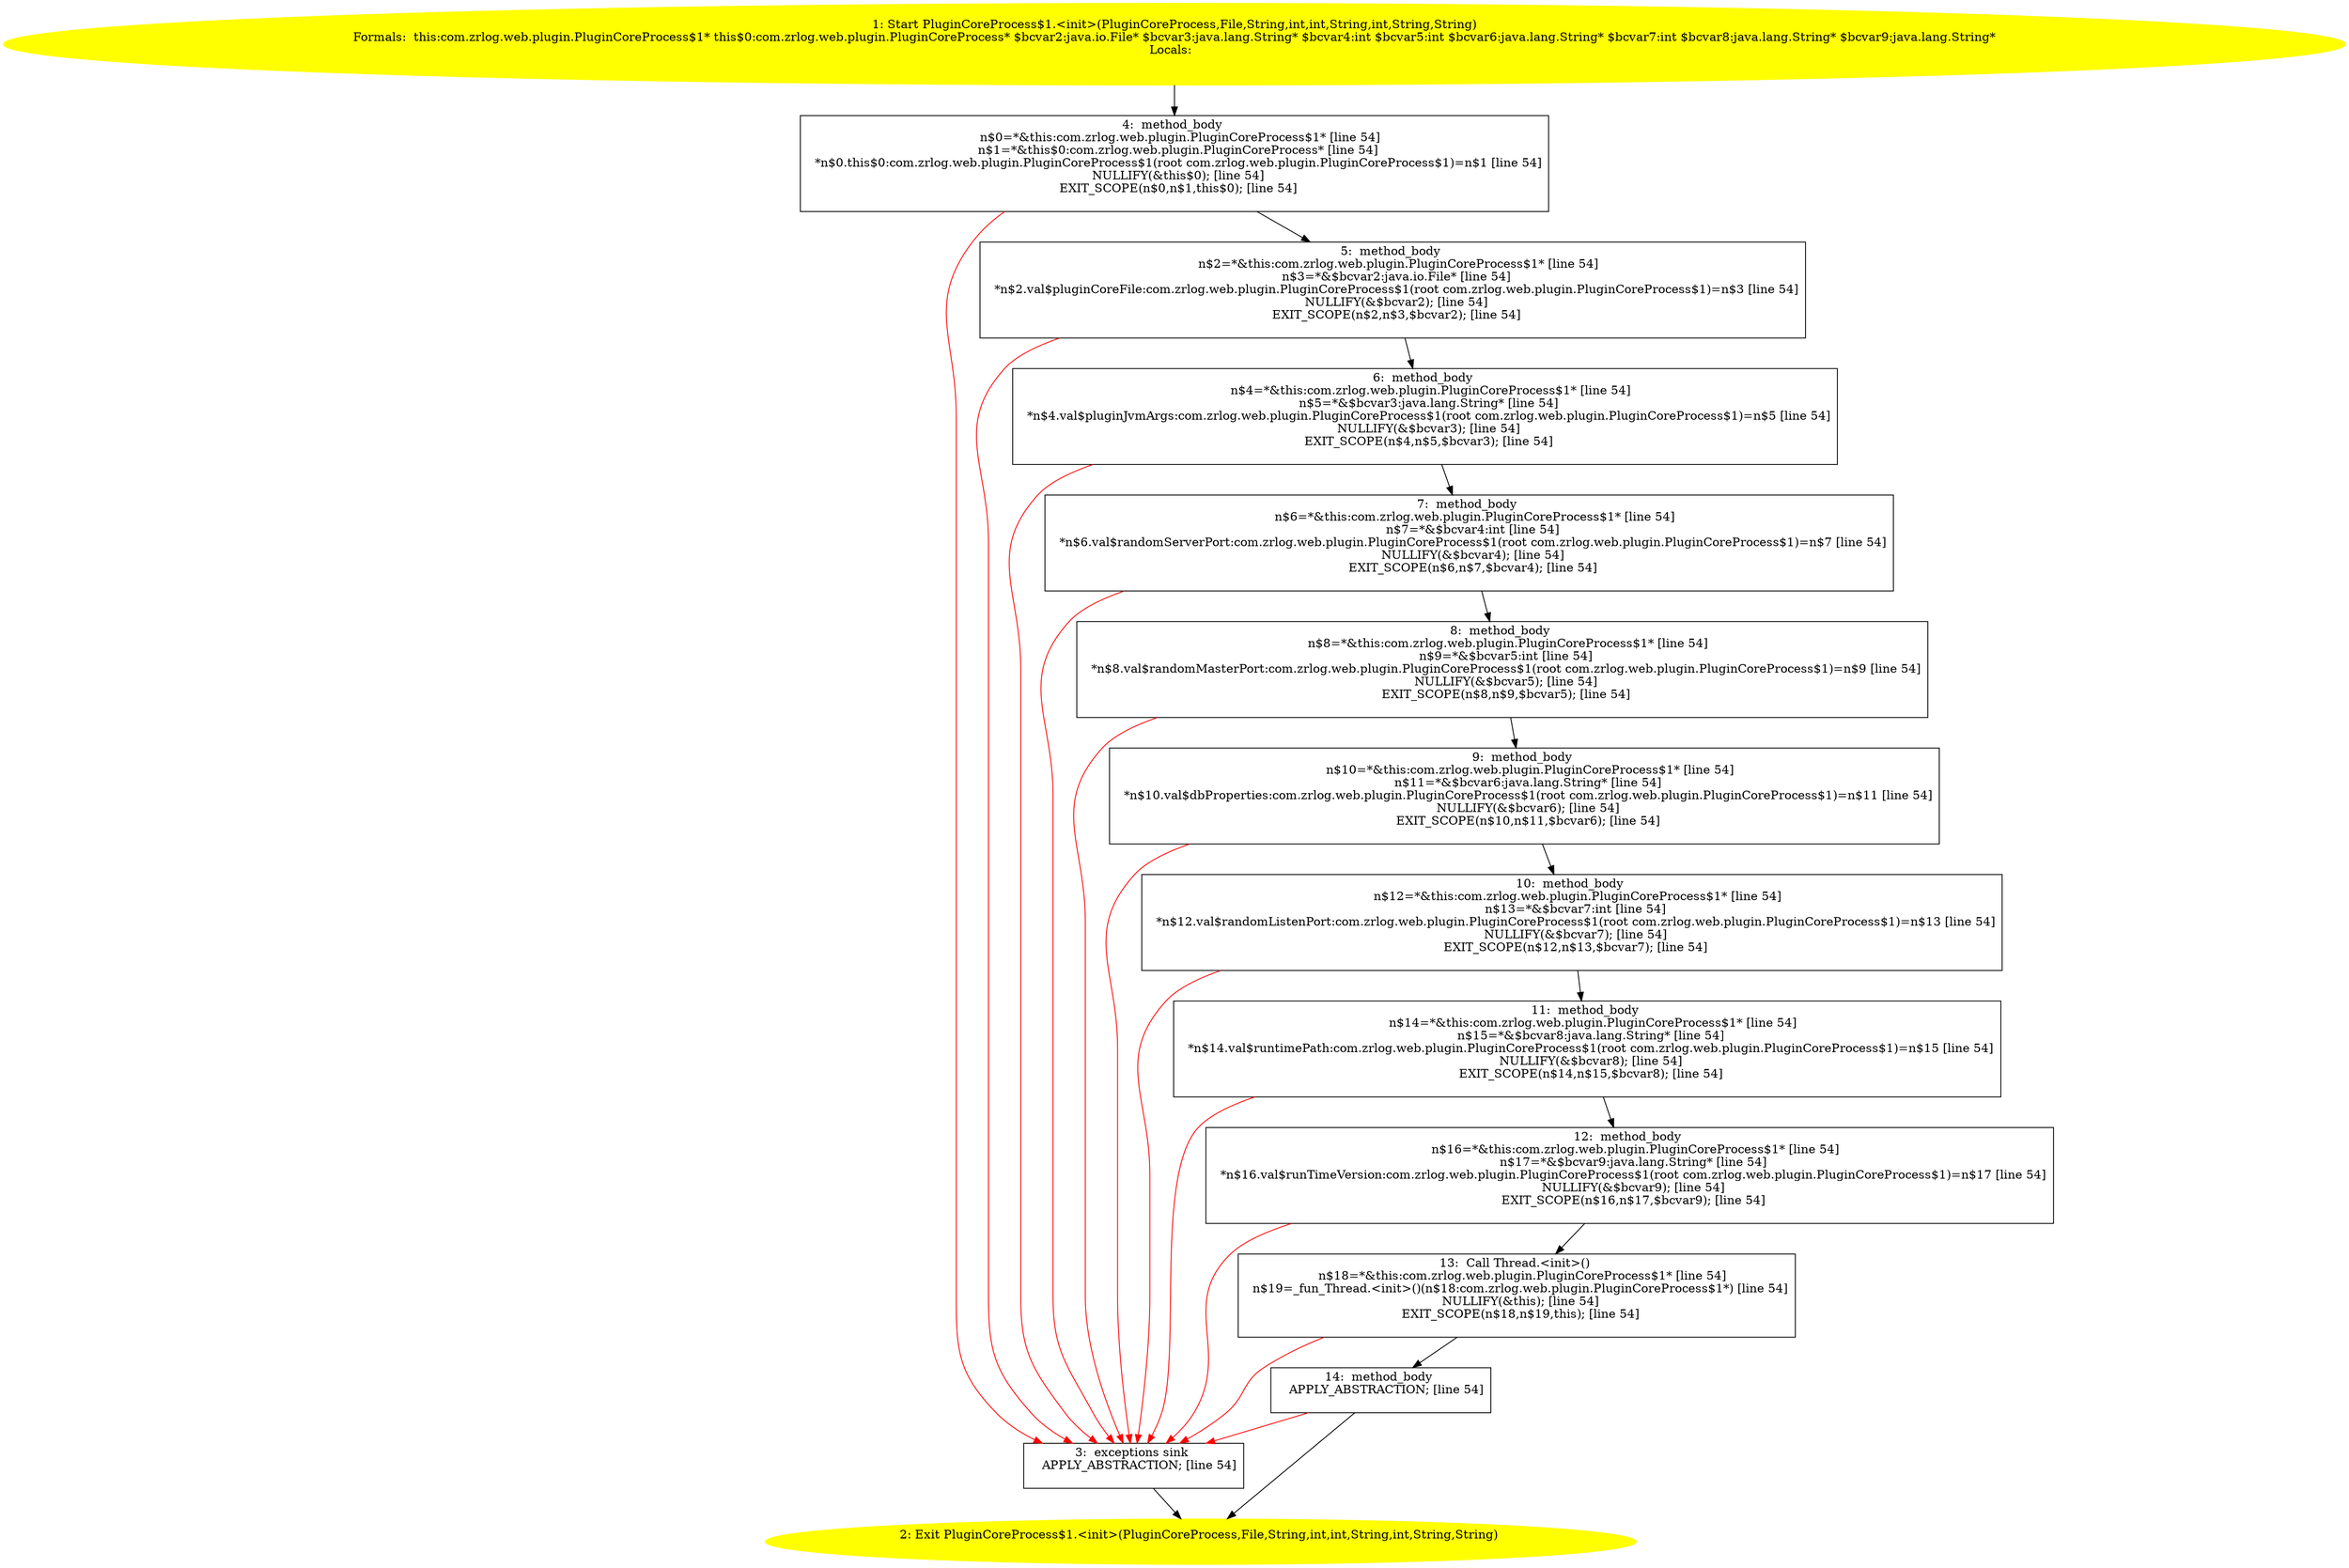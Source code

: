 /* @generated */
digraph cfg {
"com.zrlog.web.plugin.PluginCoreProcess$1.<init>(com.zrlog.web.plugin.PluginCoreProcess,java.io.File,.5f43684348804ddb2195e0acde050e14_1" [label="1: Start PluginCoreProcess$1.<init>(PluginCoreProcess,File,String,int,int,String,int,String,String)\nFormals:  this:com.zrlog.web.plugin.PluginCoreProcess$1* this$0:com.zrlog.web.plugin.PluginCoreProcess* $bcvar2:java.io.File* $bcvar3:java.lang.String* $bcvar4:int $bcvar5:int $bcvar6:java.lang.String* $bcvar7:int $bcvar8:java.lang.String* $bcvar9:java.lang.String*\nLocals:  \n  " color=yellow style=filled]
	

	 "com.zrlog.web.plugin.PluginCoreProcess$1.<init>(com.zrlog.web.plugin.PluginCoreProcess,java.io.File,.5f43684348804ddb2195e0acde050e14_1" -> "com.zrlog.web.plugin.PluginCoreProcess$1.<init>(com.zrlog.web.plugin.PluginCoreProcess,java.io.File,.5f43684348804ddb2195e0acde050e14_4" ;
"com.zrlog.web.plugin.PluginCoreProcess$1.<init>(com.zrlog.web.plugin.PluginCoreProcess,java.io.File,.5f43684348804ddb2195e0acde050e14_2" [label="2: Exit PluginCoreProcess$1.<init>(PluginCoreProcess,File,String,int,int,String,int,String,String) \n  " color=yellow style=filled]
	

"com.zrlog.web.plugin.PluginCoreProcess$1.<init>(com.zrlog.web.plugin.PluginCoreProcess,java.io.File,.5f43684348804ddb2195e0acde050e14_3" [label="3:  exceptions sink \n   APPLY_ABSTRACTION; [line 54]\n " shape="box"]
	

	 "com.zrlog.web.plugin.PluginCoreProcess$1.<init>(com.zrlog.web.plugin.PluginCoreProcess,java.io.File,.5f43684348804ddb2195e0acde050e14_3" -> "com.zrlog.web.plugin.PluginCoreProcess$1.<init>(com.zrlog.web.plugin.PluginCoreProcess,java.io.File,.5f43684348804ddb2195e0acde050e14_2" ;
"com.zrlog.web.plugin.PluginCoreProcess$1.<init>(com.zrlog.web.plugin.PluginCoreProcess,java.io.File,.5f43684348804ddb2195e0acde050e14_4" [label="4:  method_body \n   n$0=*&this:com.zrlog.web.plugin.PluginCoreProcess$1* [line 54]\n  n$1=*&this$0:com.zrlog.web.plugin.PluginCoreProcess* [line 54]\n  *n$0.this$0:com.zrlog.web.plugin.PluginCoreProcess$1(root com.zrlog.web.plugin.PluginCoreProcess$1)=n$1 [line 54]\n  NULLIFY(&this$0); [line 54]\n  EXIT_SCOPE(n$0,n$1,this$0); [line 54]\n " shape="box"]
	

	 "com.zrlog.web.plugin.PluginCoreProcess$1.<init>(com.zrlog.web.plugin.PluginCoreProcess,java.io.File,.5f43684348804ddb2195e0acde050e14_4" -> "com.zrlog.web.plugin.PluginCoreProcess$1.<init>(com.zrlog.web.plugin.PluginCoreProcess,java.io.File,.5f43684348804ddb2195e0acde050e14_5" ;
	 "com.zrlog.web.plugin.PluginCoreProcess$1.<init>(com.zrlog.web.plugin.PluginCoreProcess,java.io.File,.5f43684348804ddb2195e0acde050e14_4" -> "com.zrlog.web.plugin.PluginCoreProcess$1.<init>(com.zrlog.web.plugin.PluginCoreProcess,java.io.File,.5f43684348804ddb2195e0acde050e14_3" [color="red" ];
"com.zrlog.web.plugin.PluginCoreProcess$1.<init>(com.zrlog.web.plugin.PluginCoreProcess,java.io.File,.5f43684348804ddb2195e0acde050e14_5" [label="5:  method_body \n   n$2=*&this:com.zrlog.web.plugin.PluginCoreProcess$1* [line 54]\n  n$3=*&$bcvar2:java.io.File* [line 54]\n  *n$2.val$pluginCoreFile:com.zrlog.web.plugin.PluginCoreProcess$1(root com.zrlog.web.plugin.PluginCoreProcess$1)=n$3 [line 54]\n  NULLIFY(&$bcvar2); [line 54]\n  EXIT_SCOPE(n$2,n$3,$bcvar2); [line 54]\n " shape="box"]
	

	 "com.zrlog.web.plugin.PluginCoreProcess$1.<init>(com.zrlog.web.plugin.PluginCoreProcess,java.io.File,.5f43684348804ddb2195e0acde050e14_5" -> "com.zrlog.web.plugin.PluginCoreProcess$1.<init>(com.zrlog.web.plugin.PluginCoreProcess,java.io.File,.5f43684348804ddb2195e0acde050e14_6" ;
	 "com.zrlog.web.plugin.PluginCoreProcess$1.<init>(com.zrlog.web.plugin.PluginCoreProcess,java.io.File,.5f43684348804ddb2195e0acde050e14_5" -> "com.zrlog.web.plugin.PluginCoreProcess$1.<init>(com.zrlog.web.plugin.PluginCoreProcess,java.io.File,.5f43684348804ddb2195e0acde050e14_3" [color="red" ];
"com.zrlog.web.plugin.PluginCoreProcess$1.<init>(com.zrlog.web.plugin.PluginCoreProcess,java.io.File,.5f43684348804ddb2195e0acde050e14_6" [label="6:  method_body \n   n$4=*&this:com.zrlog.web.plugin.PluginCoreProcess$1* [line 54]\n  n$5=*&$bcvar3:java.lang.String* [line 54]\n  *n$4.val$pluginJvmArgs:com.zrlog.web.plugin.PluginCoreProcess$1(root com.zrlog.web.plugin.PluginCoreProcess$1)=n$5 [line 54]\n  NULLIFY(&$bcvar3); [line 54]\n  EXIT_SCOPE(n$4,n$5,$bcvar3); [line 54]\n " shape="box"]
	

	 "com.zrlog.web.plugin.PluginCoreProcess$1.<init>(com.zrlog.web.plugin.PluginCoreProcess,java.io.File,.5f43684348804ddb2195e0acde050e14_6" -> "com.zrlog.web.plugin.PluginCoreProcess$1.<init>(com.zrlog.web.plugin.PluginCoreProcess,java.io.File,.5f43684348804ddb2195e0acde050e14_7" ;
	 "com.zrlog.web.plugin.PluginCoreProcess$1.<init>(com.zrlog.web.plugin.PluginCoreProcess,java.io.File,.5f43684348804ddb2195e0acde050e14_6" -> "com.zrlog.web.plugin.PluginCoreProcess$1.<init>(com.zrlog.web.plugin.PluginCoreProcess,java.io.File,.5f43684348804ddb2195e0acde050e14_3" [color="red" ];
"com.zrlog.web.plugin.PluginCoreProcess$1.<init>(com.zrlog.web.plugin.PluginCoreProcess,java.io.File,.5f43684348804ddb2195e0acde050e14_7" [label="7:  method_body \n   n$6=*&this:com.zrlog.web.plugin.PluginCoreProcess$1* [line 54]\n  n$7=*&$bcvar4:int [line 54]\n  *n$6.val$randomServerPort:com.zrlog.web.plugin.PluginCoreProcess$1(root com.zrlog.web.plugin.PluginCoreProcess$1)=n$7 [line 54]\n  NULLIFY(&$bcvar4); [line 54]\n  EXIT_SCOPE(n$6,n$7,$bcvar4); [line 54]\n " shape="box"]
	

	 "com.zrlog.web.plugin.PluginCoreProcess$1.<init>(com.zrlog.web.plugin.PluginCoreProcess,java.io.File,.5f43684348804ddb2195e0acde050e14_7" -> "com.zrlog.web.plugin.PluginCoreProcess$1.<init>(com.zrlog.web.plugin.PluginCoreProcess,java.io.File,.5f43684348804ddb2195e0acde050e14_8" ;
	 "com.zrlog.web.plugin.PluginCoreProcess$1.<init>(com.zrlog.web.plugin.PluginCoreProcess,java.io.File,.5f43684348804ddb2195e0acde050e14_7" -> "com.zrlog.web.plugin.PluginCoreProcess$1.<init>(com.zrlog.web.plugin.PluginCoreProcess,java.io.File,.5f43684348804ddb2195e0acde050e14_3" [color="red" ];
"com.zrlog.web.plugin.PluginCoreProcess$1.<init>(com.zrlog.web.plugin.PluginCoreProcess,java.io.File,.5f43684348804ddb2195e0acde050e14_8" [label="8:  method_body \n   n$8=*&this:com.zrlog.web.plugin.PluginCoreProcess$1* [line 54]\n  n$9=*&$bcvar5:int [line 54]\n  *n$8.val$randomMasterPort:com.zrlog.web.plugin.PluginCoreProcess$1(root com.zrlog.web.plugin.PluginCoreProcess$1)=n$9 [line 54]\n  NULLIFY(&$bcvar5); [line 54]\n  EXIT_SCOPE(n$8,n$9,$bcvar5); [line 54]\n " shape="box"]
	

	 "com.zrlog.web.plugin.PluginCoreProcess$1.<init>(com.zrlog.web.plugin.PluginCoreProcess,java.io.File,.5f43684348804ddb2195e0acde050e14_8" -> "com.zrlog.web.plugin.PluginCoreProcess$1.<init>(com.zrlog.web.plugin.PluginCoreProcess,java.io.File,.5f43684348804ddb2195e0acde050e14_9" ;
	 "com.zrlog.web.plugin.PluginCoreProcess$1.<init>(com.zrlog.web.plugin.PluginCoreProcess,java.io.File,.5f43684348804ddb2195e0acde050e14_8" -> "com.zrlog.web.plugin.PluginCoreProcess$1.<init>(com.zrlog.web.plugin.PluginCoreProcess,java.io.File,.5f43684348804ddb2195e0acde050e14_3" [color="red" ];
"com.zrlog.web.plugin.PluginCoreProcess$1.<init>(com.zrlog.web.plugin.PluginCoreProcess,java.io.File,.5f43684348804ddb2195e0acde050e14_9" [label="9:  method_body \n   n$10=*&this:com.zrlog.web.plugin.PluginCoreProcess$1* [line 54]\n  n$11=*&$bcvar6:java.lang.String* [line 54]\n  *n$10.val$dbProperties:com.zrlog.web.plugin.PluginCoreProcess$1(root com.zrlog.web.plugin.PluginCoreProcess$1)=n$11 [line 54]\n  NULLIFY(&$bcvar6); [line 54]\n  EXIT_SCOPE(n$10,n$11,$bcvar6); [line 54]\n " shape="box"]
	

	 "com.zrlog.web.plugin.PluginCoreProcess$1.<init>(com.zrlog.web.plugin.PluginCoreProcess,java.io.File,.5f43684348804ddb2195e0acde050e14_9" -> "com.zrlog.web.plugin.PluginCoreProcess$1.<init>(com.zrlog.web.plugin.PluginCoreProcess,java.io.File,.5f43684348804ddb2195e0acde050e14_10" ;
	 "com.zrlog.web.plugin.PluginCoreProcess$1.<init>(com.zrlog.web.plugin.PluginCoreProcess,java.io.File,.5f43684348804ddb2195e0acde050e14_9" -> "com.zrlog.web.plugin.PluginCoreProcess$1.<init>(com.zrlog.web.plugin.PluginCoreProcess,java.io.File,.5f43684348804ddb2195e0acde050e14_3" [color="red" ];
"com.zrlog.web.plugin.PluginCoreProcess$1.<init>(com.zrlog.web.plugin.PluginCoreProcess,java.io.File,.5f43684348804ddb2195e0acde050e14_10" [label="10:  method_body \n   n$12=*&this:com.zrlog.web.plugin.PluginCoreProcess$1* [line 54]\n  n$13=*&$bcvar7:int [line 54]\n  *n$12.val$randomListenPort:com.zrlog.web.plugin.PluginCoreProcess$1(root com.zrlog.web.plugin.PluginCoreProcess$1)=n$13 [line 54]\n  NULLIFY(&$bcvar7); [line 54]\n  EXIT_SCOPE(n$12,n$13,$bcvar7); [line 54]\n " shape="box"]
	

	 "com.zrlog.web.plugin.PluginCoreProcess$1.<init>(com.zrlog.web.plugin.PluginCoreProcess,java.io.File,.5f43684348804ddb2195e0acde050e14_10" -> "com.zrlog.web.plugin.PluginCoreProcess$1.<init>(com.zrlog.web.plugin.PluginCoreProcess,java.io.File,.5f43684348804ddb2195e0acde050e14_11" ;
	 "com.zrlog.web.plugin.PluginCoreProcess$1.<init>(com.zrlog.web.plugin.PluginCoreProcess,java.io.File,.5f43684348804ddb2195e0acde050e14_10" -> "com.zrlog.web.plugin.PluginCoreProcess$1.<init>(com.zrlog.web.plugin.PluginCoreProcess,java.io.File,.5f43684348804ddb2195e0acde050e14_3" [color="red" ];
"com.zrlog.web.plugin.PluginCoreProcess$1.<init>(com.zrlog.web.plugin.PluginCoreProcess,java.io.File,.5f43684348804ddb2195e0acde050e14_11" [label="11:  method_body \n   n$14=*&this:com.zrlog.web.plugin.PluginCoreProcess$1* [line 54]\n  n$15=*&$bcvar8:java.lang.String* [line 54]\n  *n$14.val$runtimePath:com.zrlog.web.plugin.PluginCoreProcess$1(root com.zrlog.web.plugin.PluginCoreProcess$1)=n$15 [line 54]\n  NULLIFY(&$bcvar8); [line 54]\n  EXIT_SCOPE(n$14,n$15,$bcvar8); [line 54]\n " shape="box"]
	

	 "com.zrlog.web.plugin.PluginCoreProcess$1.<init>(com.zrlog.web.plugin.PluginCoreProcess,java.io.File,.5f43684348804ddb2195e0acde050e14_11" -> "com.zrlog.web.plugin.PluginCoreProcess$1.<init>(com.zrlog.web.plugin.PluginCoreProcess,java.io.File,.5f43684348804ddb2195e0acde050e14_12" ;
	 "com.zrlog.web.plugin.PluginCoreProcess$1.<init>(com.zrlog.web.plugin.PluginCoreProcess,java.io.File,.5f43684348804ddb2195e0acde050e14_11" -> "com.zrlog.web.plugin.PluginCoreProcess$1.<init>(com.zrlog.web.plugin.PluginCoreProcess,java.io.File,.5f43684348804ddb2195e0acde050e14_3" [color="red" ];
"com.zrlog.web.plugin.PluginCoreProcess$1.<init>(com.zrlog.web.plugin.PluginCoreProcess,java.io.File,.5f43684348804ddb2195e0acde050e14_12" [label="12:  method_body \n   n$16=*&this:com.zrlog.web.plugin.PluginCoreProcess$1* [line 54]\n  n$17=*&$bcvar9:java.lang.String* [line 54]\n  *n$16.val$runTimeVersion:com.zrlog.web.plugin.PluginCoreProcess$1(root com.zrlog.web.plugin.PluginCoreProcess$1)=n$17 [line 54]\n  NULLIFY(&$bcvar9); [line 54]\n  EXIT_SCOPE(n$16,n$17,$bcvar9); [line 54]\n " shape="box"]
	

	 "com.zrlog.web.plugin.PluginCoreProcess$1.<init>(com.zrlog.web.plugin.PluginCoreProcess,java.io.File,.5f43684348804ddb2195e0acde050e14_12" -> "com.zrlog.web.plugin.PluginCoreProcess$1.<init>(com.zrlog.web.plugin.PluginCoreProcess,java.io.File,.5f43684348804ddb2195e0acde050e14_13" ;
	 "com.zrlog.web.plugin.PluginCoreProcess$1.<init>(com.zrlog.web.plugin.PluginCoreProcess,java.io.File,.5f43684348804ddb2195e0acde050e14_12" -> "com.zrlog.web.plugin.PluginCoreProcess$1.<init>(com.zrlog.web.plugin.PluginCoreProcess,java.io.File,.5f43684348804ddb2195e0acde050e14_3" [color="red" ];
"com.zrlog.web.plugin.PluginCoreProcess$1.<init>(com.zrlog.web.plugin.PluginCoreProcess,java.io.File,.5f43684348804ddb2195e0acde050e14_13" [label="13:  Call Thread.<init>() \n   n$18=*&this:com.zrlog.web.plugin.PluginCoreProcess$1* [line 54]\n  n$19=_fun_Thread.<init>()(n$18:com.zrlog.web.plugin.PluginCoreProcess$1*) [line 54]\n  NULLIFY(&this); [line 54]\n  EXIT_SCOPE(n$18,n$19,this); [line 54]\n " shape="box"]
	

	 "com.zrlog.web.plugin.PluginCoreProcess$1.<init>(com.zrlog.web.plugin.PluginCoreProcess,java.io.File,.5f43684348804ddb2195e0acde050e14_13" -> "com.zrlog.web.plugin.PluginCoreProcess$1.<init>(com.zrlog.web.plugin.PluginCoreProcess,java.io.File,.5f43684348804ddb2195e0acde050e14_14" ;
	 "com.zrlog.web.plugin.PluginCoreProcess$1.<init>(com.zrlog.web.plugin.PluginCoreProcess,java.io.File,.5f43684348804ddb2195e0acde050e14_13" -> "com.zrlog.web.plugin.PluginCoreProcess$1.<init>(com.zrlog.web.plugin.PluginCoreProcess,java.io.File,.5f43684348804ddb2195e0acde050e14_3" [color="red" ];
"com.zrlog.web.plugin.PluginCoreProcess$1.<init>(com.zrlog.web.plugin.PluginCoreProcess,java.io.File,.5f43684348804ddb2195e0acde050e14_14" [label="14:  method_body \n   APPLY_ABSTRACTION; [line 54]\n " shape="box"]
	

	 "com.zrlog.web.plugin.PluginCoreProcess$1.<init>(com.zrlog.web.plugin.PluginCoreProcess,java.io.File,.5f43684348804ddb2195e0acde050e14_14" -> "com.zrlog.web.plugin.PluginCoreProcess$1.<init>(com.zrlog.web.plugin.PluginCoreProcess,java.io.File,.5f43684348804ddb2195e0acde050e14_2" ;
	 "com.zrlog.web.plugin.PluginCoreProcess$1.<init>(com.zrlog.web.plugin.PluginCoreProcess,java.io.File,.5f43684348804ddb2195e0acde050e14_14" -> "com.zrlog.web.plugin.PluginCoreProcess$1.<init>(com.zrlog.web.plugin.PluginCoreProcess,java.io.File,.5f43684348804ddb2195e0acde050e14_3" [color="red" ];
}
